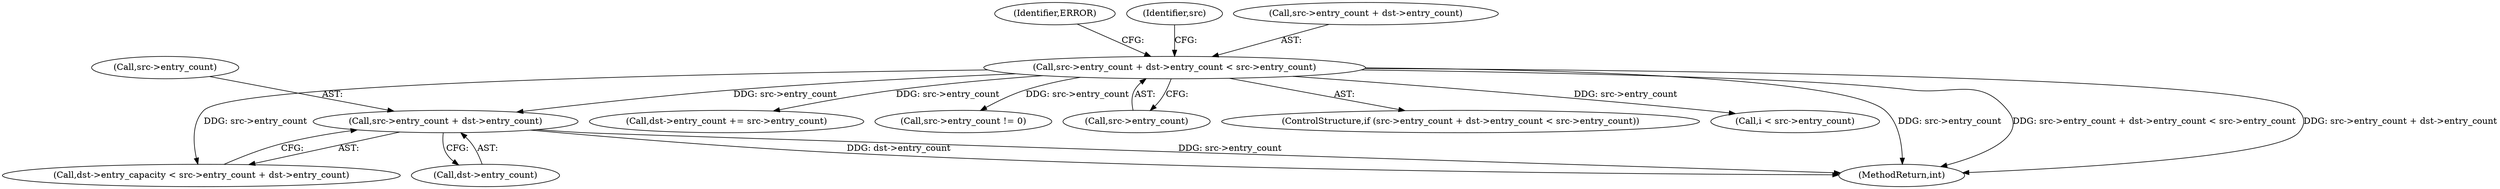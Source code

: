 digraph "0_Android_e9e44f797742f52996ebf307740dad58c28fd9b5@pointer" {
"1000149" [label="(Call,src->entry_count + dst->entry_count)"];
"1000117" [label="(Call,src->entry_count + dst->entry_count < src->entry_count)"];
"1000285" [label="(Call,dst->entry_count += src->entry_count)"];
"1000272" [label="(Call,src->entry_count != 0)"];
"1000129" [label="(Identifier,ERROR)"];
"1000153" [label="(Call,dst->entry_count)"];
"1000134" [label="(Identifier,src)"];
"1000307" [label="(MethodReturn,int)"];
"1000117" [label="(Call,src->entry_count + dst->entry_count < src->entry_count)"];
"1000125" [label="(Call,src->entry_count)"];
"1000145" [label="(Call,dst->entry_capacity < src->entry_count + dst->entry_count)"];
"1000150" [label="(Call,src->entry_count)"];
"1000118" [label="(Call,src->entry_count + dst->entry_count)"];
"1000149" [label="(Call,src->entry_count + dst->entry_count)"];
"1000116" [label="(ControlStructure,if (src->entry_count + dst->entry_count < src->entry_count))"];
"1000223" [label="(Call,i < src->entry_count)"];
"1000149" -> "1000145"  [label="AST: "];
"1000149" -> "1000153"  [label="CFG: "];
"1000150" -> "1000149"  [label="AST: "];
"1000153" -> "1000149"  [label="AST: "];
"1000145" -> "1000149"  [label="CFG: "];
"1000149" -> "1000307"  [label="DDG: src->entry_count"];
"1000149" -> "1000307"  [label="DDG: dst->entry_count"];
"1000117" -> "1000149"  [label="DDG: src->entry_count"];
"1000117" -> "1000116"  [label="AST: "];
"1000117" -> "1000125"  [label="CFG: "];
"1000118" -> "1000117"  [label="AST: "];
"1000125" -> "1000117"  [label="AST: "];
"1000129" -> "1000117"  [label="CFG: "];
"1000134" -> "1000117"  [label="CFG: "];
"1000117" -> "1000307"  [label="DDG: src->entry_count + dst->entry_count < src->entry_count"];
"1000117" -> "1000307"  [label="DDG: src->entry_count"];
"1000117" -> "1000307"  [label="DDG: src->entry_count + dst->entry_count"];
"1000117" -> "1000145"  [label="DDG: src->entry_count"];
"1000117" -> "1000223"  [label="DDG: src->entry_count"];
"1000117" -> "1000272"  [label="DDG: src->entry_count"];
"1000117" -> "1000285"  [label="DDG: src->entry_count"];
}
